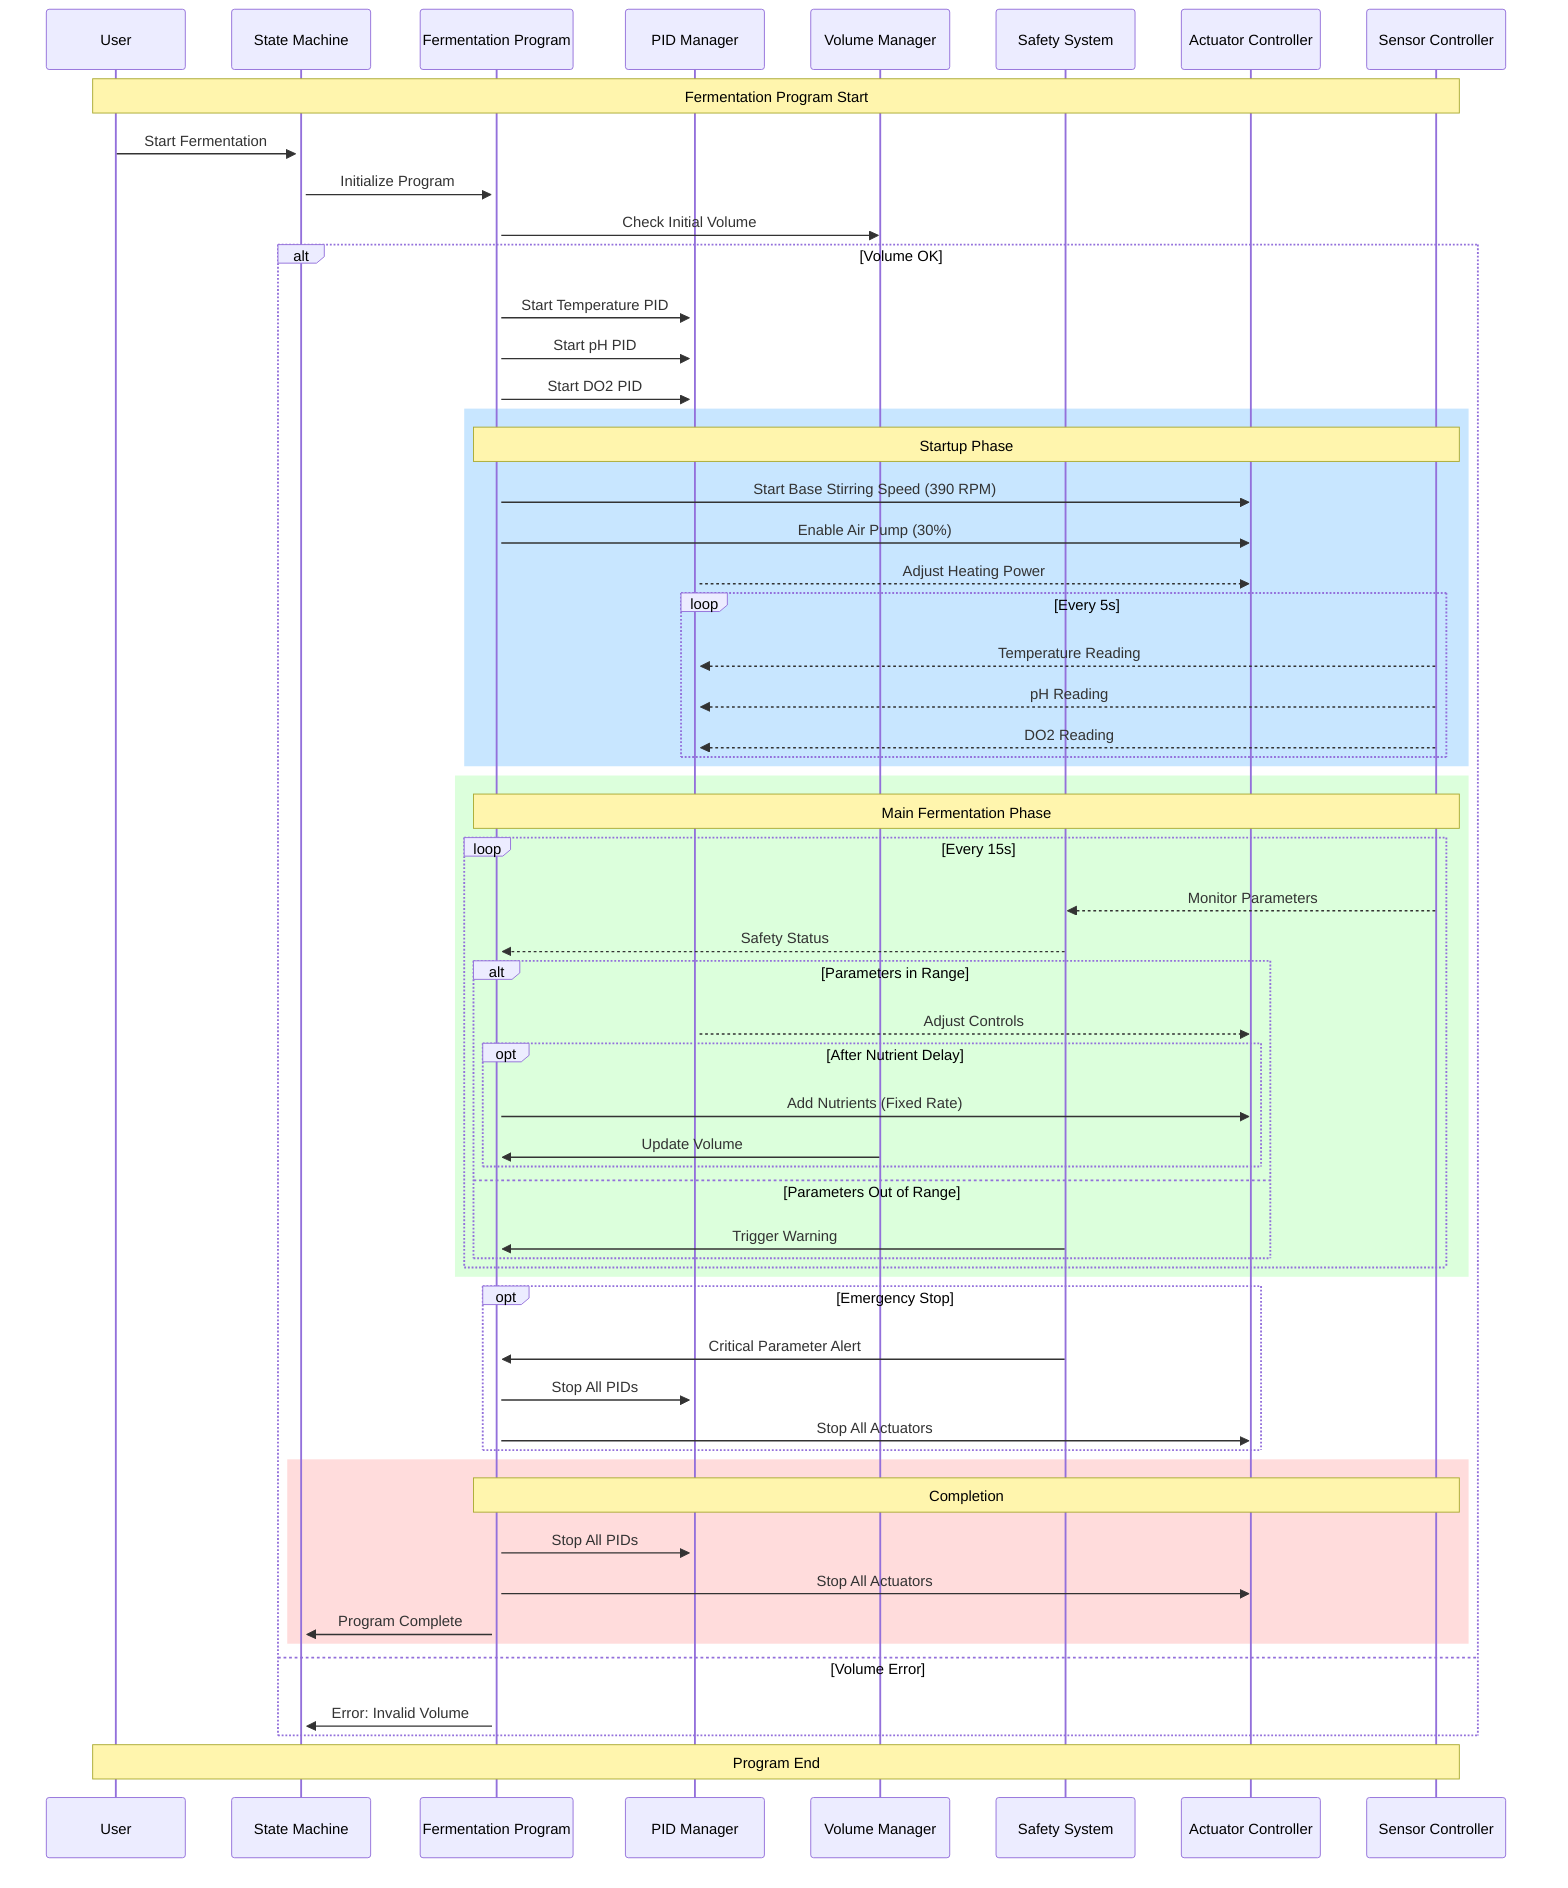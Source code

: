 sequenceDiagram
    participant U as User
    participant SM as State Machine
    participant FP as Fermentation Program
    participant PID as PID Manager
    participant VM as Volume Manager
    participant SS as Safety System
    participant AC as Actuator Controller
    participant SC as Sensor Controller

    Note over U,SC: Fermentation Program Start

    U->>+SM: Start Fermentation
    SM->>+FP: Initialize Program
    FP->>VM: Check Initial Volume
    
    alt Volume OK
        FP->>+PID: Start Temperature PID
        FP->>PID: Start pH PID
        FP->>PID: Start DO2 PID
        
        rect rgb(200, 230, 255)
            Note over FP,SC: Startup Phase
            FP->>AC: Start Base Stirring Speed (390 RPM)
            FP->>AC: Enable Air Pump (30%)
            PID-->>AC: Adjust Heating Power
            loop Every 5s
                SC-->>PID: Temperature Reading
                SC-->>PID: pH Reading
                SC-->>PID: DO2 Reading
            end
        end

        rect rgb(220, 255, 220)
            Note over FP,SC: Main Fermentation Phase
            loop Every 15s
                SC-->>SS: Monitor Parameters
                SS-->>FP: Safety Status
                alt Parameters in Range
                    PID-->>AC: Adjust Controls
                    opt After Nutrient Delay
                        FP->>AC: Add Nutrients (Fixed Rate)
                        VM->>FP: Update Volume
                    end
                else Parameters Out of Range
                    SS->>FP: Trigger Warning
                end
            end
        end

        opt Emergency Stop
            SS->>FP: Critical Parameter Alert
            FP->>PID: Stop All PIDs
            FP->>AC: Stop All Actuators
        end

        rect rgb(255, 220, 220)
            Note over FP,SC: Completion
            FP->>PID: Stop All PIDs
            FP->>AC: Stop All Actuators
            FP->>SM: Program Complete
        end
        
    else Volume Error
        FP->>SM: Error: Invalid Volume
    end

    Note over U,SC: Program End